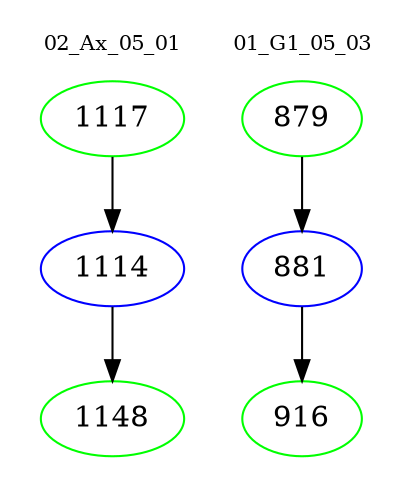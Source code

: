 digraph{
subgraph cluster_0 {
color = white
label = "02_Ax_05_01";
fontsize=10;
T0_1117 [label="1117", color="green"]
T0_1117 -> T0_1114 [color="black"]
T0_1114 [label="1114", color="blue"]
T0_1114 -> T0_1148 [color="black"]
T0_1148 [label="1148", color="green"]
}
subgraph cluster_1 {
color = white
label = "01_G1_05_03";
fontsize=10;
T1_879 [label="879", color="green"]
T1_879 -> T1_881 [color="black"]
T1_881 [label="881", color="blue"]
T1_881 -> T1_916 [color="black"]
T1_916 [label="916", color="green"]
}
}
